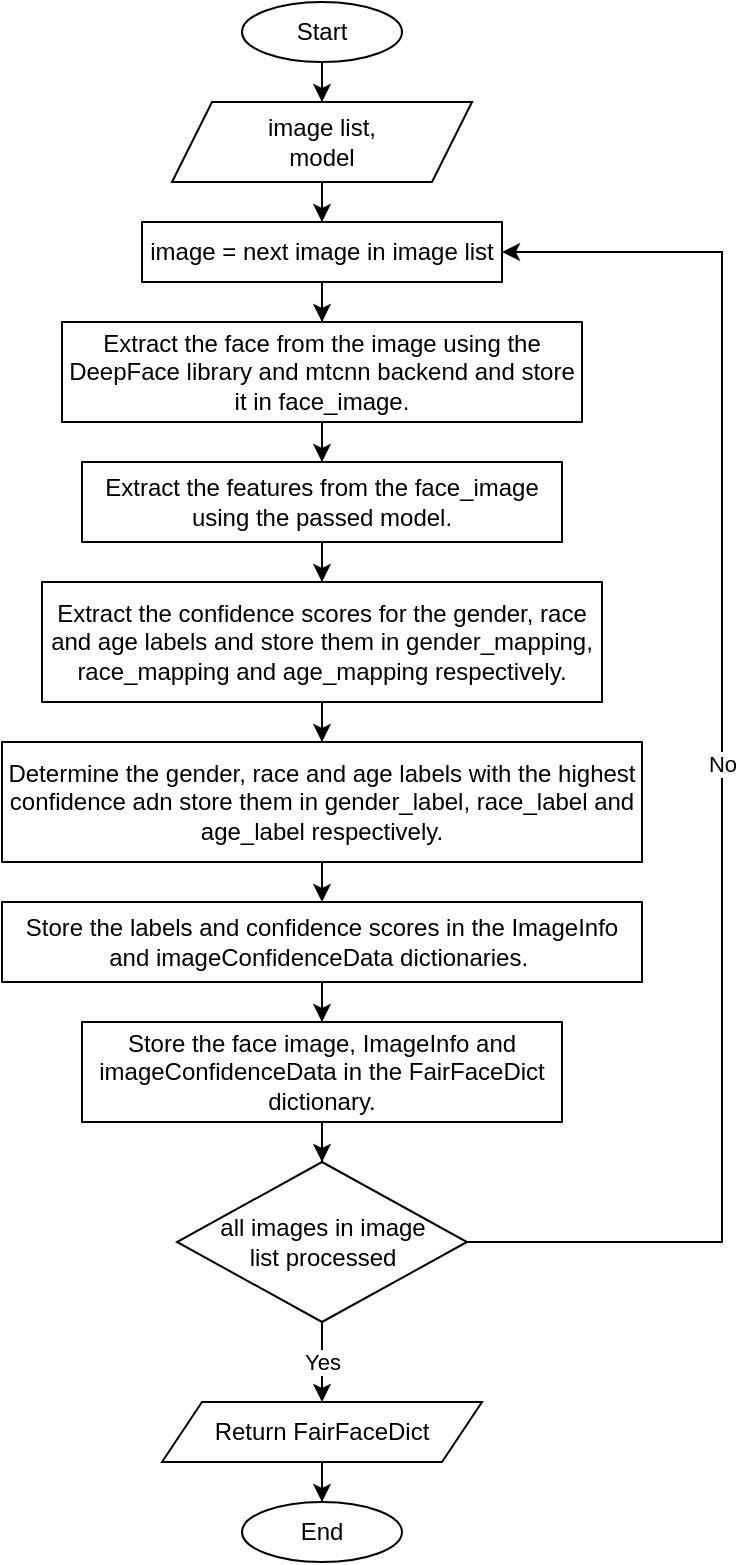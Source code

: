 <mxfile version="24.2.3" type="device">
  <diagram id="C5RBs43oDa-KdzZeNtuy" name="Page-1">
    <mxGraphModel dx="1434" dy="756" grid="1" gridSize="10" guides="1" tooltips="1" connect="1" arrows="1" fold="1" page="1" pageScale="1" pageWidth="827" pageHeight="1169" math="0" shadow="0">
      <root>
        <mxCell id="WIyWlLk6GJQsqaUBKTNV-0" />
        <mxCell id="WIyWlLk6GJQsqaUBKTNV-1" parent="WIyWlLk6GJQsqaUBKTNV-0" />
        <mxCell id="aEIATXMnk0go443oO_nf-14" style="edgeStyle=orthogonalEdgeStyle;rounded=0;orthogonalLoop=1;jettySize=auto;html=1;entryX=0.5;entryY=0;entryDx=0;entryDy=0;" edge="1" parent="WIyWlLk6GJQsqaUBKTNV-1" source="aEIATXMnk0go443oO_nf-15" target="aEIATXMnk0go443oO_nf-19">
          <mxGeometry relative="1" as="geometry" />
        </mxCell>
        <mxCell id="aEIATXMnk0go443oO_nf-15" value="Start" style="ellipse;whiteSpace=wrap;html=1;" vertex="1" parent="WIyWlLk6GJQsqaUBKTNV-1">
          <mxGeometry x="360" width="80" height="30" as="geometry" />
        </mxCell>
        <mxCell id="aEIATXMnk0go443oO_nf-16" style="edgeStyle=orthogonalEdgeStyle;rounded=0;orthogonalLoop=1;jettySize=auto;html=1;" edge="1" parent="WIyWlLk6GJQsqaUBKTNV-1" source="aEIATXMnk0go443oO_nf-17" target="aEIATXMnk0go443oO_nf-21">
          <mxGeometry relative="1" as="geometry">
            <mxPoint x="400" y="240" as="targetPoint" />
          </mxGeometry>
        </mxCell>
        <mxCell id="aEIATXMnk0go443oO_nf-17" value="image = next image in image list" style="rounded=0;whiteSpace=wrap;html=1;" vertex="1" parent="WIyWlLk6GJQsqaUBKTNV-1">
          <mxGeometry x="310" y="110" width="180" height="30" as="geometry" />
        </mxCell>
        <mxCell id="aEIATXMnk0go443oO_nf-18" style="edgeStyle=orthogonalEdgeStyle;rounded=0;orthogonalLoop=1;jettySize=auto;html=1;entryX=0.5;entryY=0;entryDx=0;entryDy=0;" edge="1" parent="WIyWlLk6GJQsqaUBKTNV-1" source="aEIATXMnk0go443oO_nf-19" target="aEIATXMnk0go443oO_nf-17">
          <mxGeometry relative="1" as="geometry" />
        </mxCell>
        <mxCell id="aEIATXMnk0go443oO_nf-19" value="image list,&lt;div&gt;model&lt;/div&gt;" style="shape=parallelogram;perimeter=parallelogramPerimeter;whiteSpace=wrap;html=1;fixedSize=1;" vertex="1" parent="WIyWlLk6GJQsqaUBKTNV-1">
          <mxGeometry x="325" y="50" width="150" height="40" as="geometry" />
        </mxCell>
        <mxCell id="aEIATXMnk0go443oO_nf-20" style="edgeStyle=orthogonalEdgeStyle;rounded=0;orthogonalLoop=1;jettySize=auto;html=1;" edge="1" parent="WIyWlLk6GJQsqaUBKTNV-1" source="aEIATXMnk0go443oO_nf-21" target="aEIATXMnk0go443oO_nf-23">
          <mxGeometry relative="1" as="geometry">
            <mxPoint x="400" y="350" as="targetPoint" />
          </mxGeometry>
        </mxCell>
        <mxCell id="aEIATXMnk0go443oO_nf-21" value="Extract the face from the image using the DeepFace library and mtcnn backend and store it in face_image." style="rounded=0;whiteSpace=wrap;html=1;" vertex="1" parent="WIyWlLk6GJQsqaUBKTNV-1">
          <mxGeometry x="270" y="160" width="260" height="50" as="geometry" />
        </mxCell>
        <mxCell id="aEIATXMnk0go443oO_nf-22" style="edgeStyle=orthogonalEdgeStyle;rounded=0;orthogonalLoop=1;jettySize=auto;html=1;entryX=0.5;entryY=0;entryDx=0;entryDy=0;" edge="1" parent="WIyWlLk6GJQsqaUBKTNV-1" source="aEIATXMnk0go443oO_nf-23" target="aEIATXMnk0go443oO_nf-25">
          <mxGeometry relative="1" as="geometry" />
        </mxCell>
        <mxCell id="aEIATXMnk0go443oO_nf-23" value="Extract the features from the face_image using the passed model." style="rounded=0;whiteSpace=wrap;html=1;" vertex="1" parent="WIyWlLk6GJQsqaUBKTNV-1">
          <mxGeometry x="280" y="230" width="240" height="40" as="geometry" />
        </mxCell>
        <mxCell id="aEIATXMnk0go443oO_nf-24" style="edgeStyle=orthogonalEdgeStyle;rounded=0;orthogonalLoop=1;jettySize=auto;html=1;entryX=0.5;entryY=0;entryDx=0;entryDy=0;" edge="1" parent="WIyWlLk6GJQsqaUBKTNV-1" source="aEIATXMnk0go443oO_nf-25" target="aEIATXMnk0go443oO_nf-27">
          <mxGeometry relative="1" as="geometry">
            <mxPoint x="220" y="360" as="targetPoint" />
          </mxGeometry>
        </mxCell>
        <mxCell id="aEIATXMnk0go443oO_nf-25" value="Extract the confidence scores for the gender, race and age labels and store them in gender_mapping, race_mapping and age_mapping respectively." style="rounded=0;whiteSpace=wrap;html=1;" vertex="1" parent="WIyWlLk6GJQsqaUBKTNV-1">
          <mxGeometry x="260" y="290" width="280" height="60" as="geometry" />
        </mxCell>
        <mxCell id="aEIATXMnk0go443oO_nf-37" style="edgeStyle=orthogonalEdgeStyle;rounded=0;orthogonalLoop=1;jettySize=auto;html=1;entryX=0.5;entryY=0;entryDx=0;entryDy=0;exitX=0.5;exitY=1;exitDx=0;exitDy=0;" edge="1" parent="WIyWlLk6GJQsqaUBKTNV-1" source="aEIATXMnk0go443oO_nf-27" target="aEIATXMnk0go443oO_nf-38">
          <mxGeometry relative="1" as="geometry">
            <mxPoint x="420" y="460" as="targetPoint" />
            <mxPoint x="420" y="450" as="sourcePoint" />
            <Array as="points">
              <mxPoint x="400" y="450" />
              <mxPoint x="400" y="450" />
            </Array>
          </mxGeometry>
        </mxCell>
        <mxCell id="aEIATXMnk0go443oO_nf-27" value="&lt;div&gt;&lt;span style=&quot;background-color: initial;&quot;&gt;Determine the gender, race and age labels with the highest confidence adn store them in gender_label, race_label and age_label respectively.&lt;/span&gt;&lt;br&gt;&lt;/div&gt;" style="rounded=0;whiteSpace=wrap;html=1;" vertex="1" parent="WIyWlLk6GJQsqaUBKTNV-1">
          <mxGeometry x="240" y="370" width="320" height="60" as="geometry" />
        </mxCell>
        <mxCell id="aEIATXMnk0go443oO_nf-34" style="edgeStyle=orthogonalEdgeStyle;rounded=0;orthogonalLoop=1;jettySize=auto;html=1;entryX=0.5;entryY=0;entryDx=0;entryDy=0;" edge="1" parent="WIyWlLk6GJQsqaUBKTNV-1" source="aEIATXMnk0go443oO_nf-35" target="aEIATXMnk0go443oO_nf-36">
          <mxGeometry relative="1" as="geometry" />
        </mxCell>
        <mxCell id="aEIATXMnk0go443oO_nf-35" value="Return&amp;nbsp;FairFaceDict" style="shape=parallelogram;perimeter=parallelogramPerimeter;whiteSpace=wrap;html=1;fixedSize=1;" vertex="1" parent="WIyWlLk6GJQsqaUBKTNV-1">
          <mxGeometry x="320" y="700" width="160" height="30" as="geometry" />
        </mxCell>
        <mxCell id="aEIATXMnk0go443oO_nf-36" value="End" style="ellipse;whiteSpace=wrap;html=1;" vertex="1" parent="WIyWlLk6GJQsqaUBKTNV-1">
          <mxGeometry x="360" y="750" width="80" height="30" as="geometry" />
        </mxCell>
        <mxCell id="aEIATXMnk0go443oO_nf-39" style="edgeStyle=orthogonalEdgeStyle;rounded=0;orthogonalLoop=1;jettySize=auto;html=1;" edge="1" parent="WIyWlLk6GJQsqaUBKTNV-1" source="aEIATXMnk0go443oO_nf-38" target="aEIATXMnk0go443oO_nf-40">
          <mxGeometry relative="1" as="geometry">
            <mxPoint x="400" y="550" as="targetPoint" />
          </mxGeometry>
        </mxCell>
        <mxCell id="aEIATXMnk0go443oO_nf-38" value="Store the labels and confidence scores in the ImageInfo and imageConfidenceData&amp;nbsp;dictionaries.&amp;nbsp;" style="rounded=0;whiteSpace=wrap;html=1;" vertex="1" parent="WIyWlLk6GJQsqaUBKTNV-1">
          <mxGeometry x="240" y="450" width="320" height="40" as="geometry" />
        </mxCell>
        <mxCell id="aEIATXMnk0go443oO_nf-43" style="edgeStyle=orthogonalEdgeStyle;rounded=0;orthogonalLoop=1;jettySize=auto;html=1;entryX=0.5;entryY=0;entryDx=0;entryDy=0;" edge="1" parent="WIyWlLk6GJQsqaUBKTNV-1" source="aEIATXMnk0go443oO_nf-40" target="aEIATXMnk0go443oO_nf-41">
          <mxGeometry relative="1" as="geometry" />
        </mxCell>
        <mxCell id="aEIATXMnk0go443oO_nf-40" value="Store the face image, ImageInfo and imageConfidenceData in the FairFaceDict dictionary." style="rounded=0;whiteSpace=wrap;html=1;" vertex="1" parent="WIyWlLk6GJQsqaUBKTNV-1">
          <mxGeometry x="280" y="510" width="240" height="50" as="geometry" />
        </mxCell>
        <mxCell id="aEIATXMnk0go443oO_nf-42" value="Yes" style="edgeStyle=orthogonalEdgeStyle;rounded=0;orthogonalLoop=1;jettySize=auto;html=1;entryX=0.5;entryY=0;entryDx=0;entryDy=0;" edge="1" parent="WIyWlLk6GJQsqaUBKTNV-1" source="aEIATXMnk0go443oO_nf-41" target="aEIATXMnk0go443oO_nf-35">
          <mxGeometry relative="1" as="geometry" />
        </mxCell>
        <mxCell id="aEIATXMnk0go443oO_nf-44" value="No" style="edgeStyle=orthogonalEdgeStyle;rounded=0;orthogonalLoop=1;jettySize=auto;html=1;entryX=1;entryY=0.5;entryDx=0;entryDy=0;" edge="1" parent="WIyWlLk6GJQsqaUBKTNV-1" source="aEIATXMnk0go443oO_nf-41" target="aEIATXMnk0go443oO_nf-17">
          <mxGeometry relative="1" as="geometry">
            <Array as="points">
              <mxPoint x="600" y="620" />
              <mxPoint x="600" y="125" />
            </Array>
          </mxGeometry>
        </mxCell>
        <mxCell id="aEIATXMnk0go443oO_nf-41" value="all images&amp;nbsp;&lt;span style=&quot;background-color: initial;&quot;&gt;in image list&amp;nbsp;&lt;/span&gt;&lt;span style=&quot;background-color: initial;&quot;&gt;processed&lt;/span&gt;" style="rhombus;whiteSpace=wrap;html=1;" vertex="1" parent="WIyWlLk6GJQsqaUBKTNV-1">
          <mxGeometry x="327.5" y="580" width="145" height="80" as="geometry" />
        </mxCell>
      </root>
    </mxGraphModel>
  </diagram>
</mxfile>
